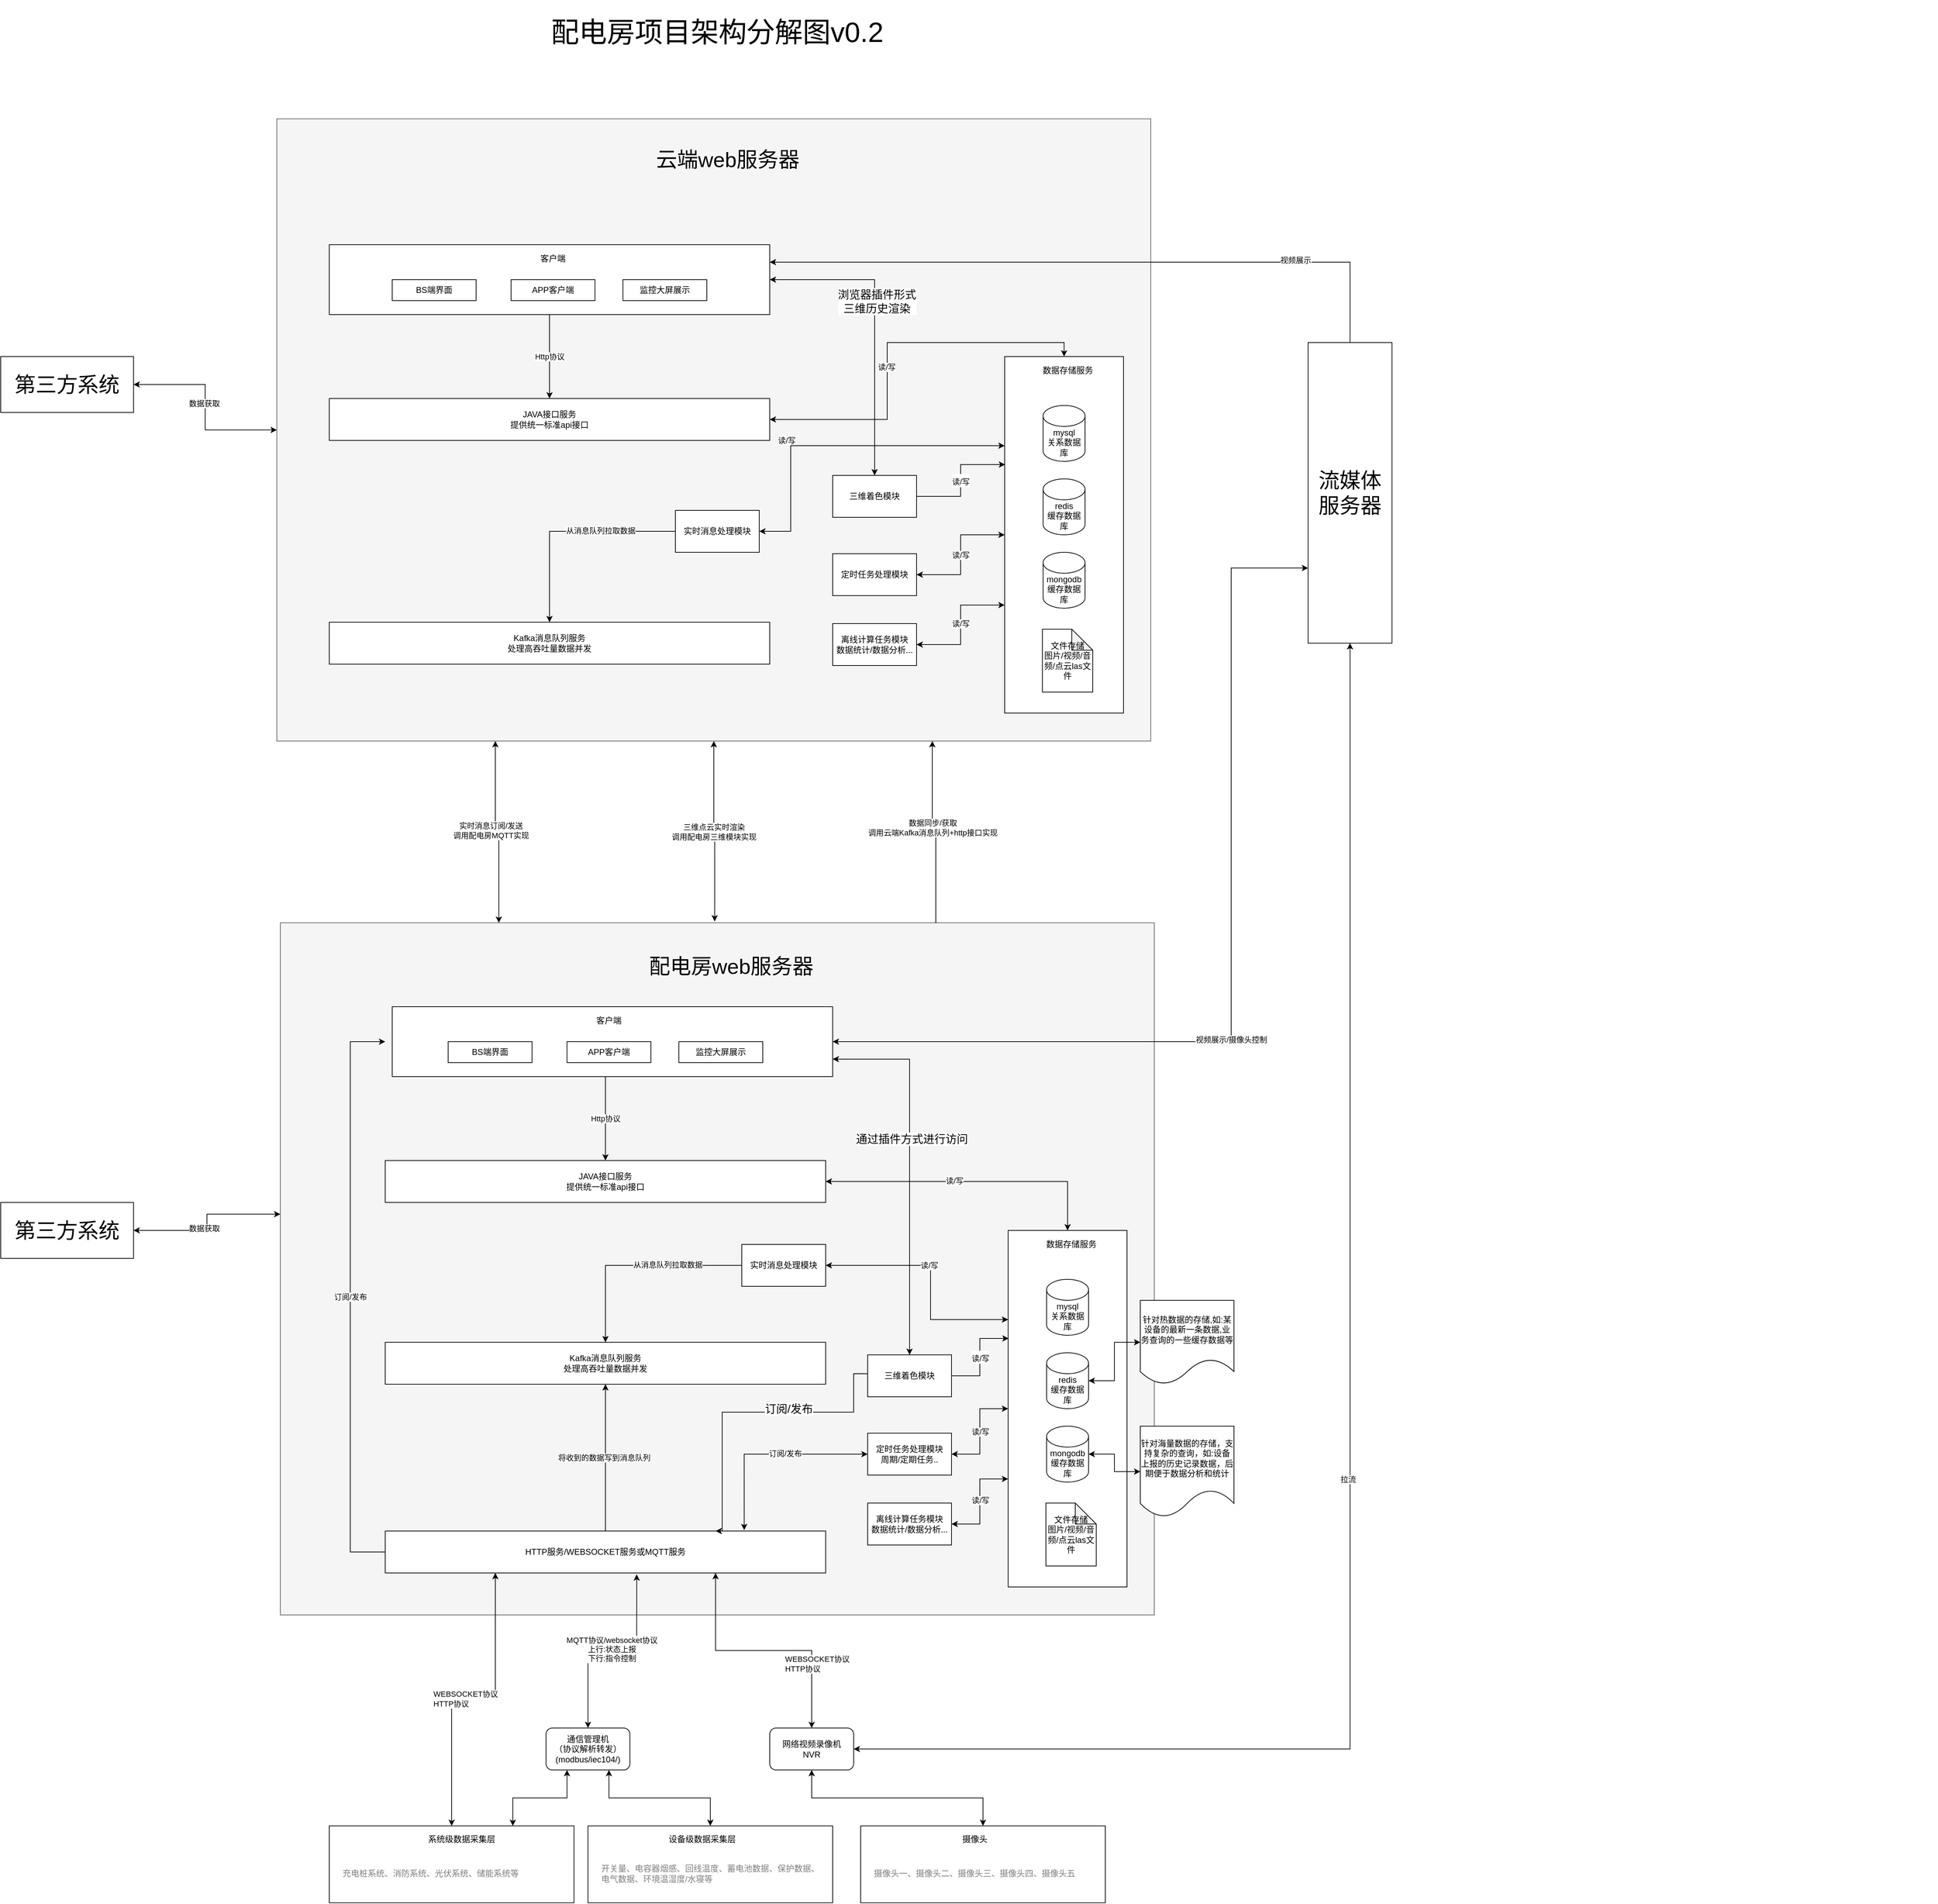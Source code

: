 <mxfile version="14.2.4" type="github">
  <diagram id="ZLX79Pla6zQmYj3krY9h" name="Page-1">
    <mxGraphModel dx="3490" dy="3607" grid="1" gridSize="10" guides="1" tooltips="1" connect="1" arrows="1" fold="1" page="1" pageScale="1" pageWidth="827" pageHeight="1169" math="0" shadow="0">
      <root>
        <mxCell id="0" />
        <mxCell id="1" parent="0" />
        <mxCell id="Hge64UIndF-OUd2xj7uE-51" style="edgeStyle=orthogonalEdgeStyle;rounded=0;orthogonalLoop=1;jettySize=auto;html=1;entryX=0.25;entryY=1;entryDx=0;entryDy=0;startArrow=classic;startFill=1;exitX=0.25;exitY=0;exitDx=0;exitDy=0;" edge="1" parent="1" source="4pEcCP3RO2RsposU3_rt-15" target="Hge64UIndF-OUd2xj7uE-1">
          <mxGeometry relative="1" as="geometry">
            <mxPoint x="508" y="-521" as="sourcePoint" />
          </mxGeometry>
        </mxCell>
        <mxCell id="Hge64UIndF-OUd2xj7uE-52" value="实时消息订阅/发送&lt;br&gt;调用配电房MQTT实现" style="edgeLabel;html=1;align=center;verticalAlign=middle;resizable=0;points=[];" vertex="1" connectable="0" parent="Hge64UIndF-OUd2xj7uE-51">
          <mxGeometry x="0.029" y="7" relative="1" as="geometry">
            <mxPoint y="-1" as="offset" />
          </mxGeometry>
        </mxCell>
        <mxCell id="4pEcCP3RO2RsposU3_rt-15" value="" style="rounded=0;whiteSpace=wrap;html=1;fillColor=#f5f5f5;strokeColor=#666666;fontColor=#333333;" parent="1" vertex="1">
          <mxGeometry x="200" y="-560" width="1250" height="990" as="geometry" />
        </mxCell>
        <mxCell id="6ngK3pZLb5YHw3q2dqCH-3" value="" style="group" parent="1" vertex="1" connectable="0">
          <mxGeometry x="640" y="731.77" width="350" height="110" as="geometry" />
        </mxCell>
        <mxCell id="6ngK3pZLb5YHw3q2dqCH-1" value="" style="rounded=0;whiteSpace=wrap;html=1;" parent="6ngK3pZLb5YHw3q2dqCH-3" vertex="1">
          <mxGeometry width="350" height="110" as="geometry" />
        </mxCell>
        <mxCell id="6ngK3pZLb5YHw3q2dqCH-2" value="设备级数据采集层" style="text;html=1;strokeColor=none;fillColor=none;align=center;verticalAlign=middle;whiteSpace=wrap;rounded=0;" parent="6ngK3pZLb5YHw3q2dqCH-3" vertex="1">
          <mxGeometry x="110" y="11.79" width="106.61" height="15.71" as="geometry" />
        </mxCell>
        <mxCell id="6ngK3pZLb5YHw3q2dqCH-4" value="开关量、电容器烟感、回线温度、蓄电池数据、保护数据、电气数据、环境温湿度/水寝等" style="text;html=1;strokeColor=none;fillColor=none;align=left;verticalAlign=middle;whiteSpace=wrap;rounded=0;fontColor=#808080;" parent="6ngK3pZLb5YHw3q2dqCH-3" vertex="1">
          <mxGeometry x="16.935" y="60" width="321.774" height="15.71" as="geometry" />
        </mxCell>
        <mxCell id="6ngK3pZLb5YHw3q2dqCH-11" style="edgeStyle=orthogonalEdgeStyle;rounded=0;orthogonalLoop=1;jettySize=auto;html=1;exitX=0.5;exitY=0;exitDx=0;exitDy=0;entryX=0.5;entryY=1;entryDx=0;entryDy=0;startArrow=none;startFill=0;" parent="1" source="6ngK3pZLb5YHw3q2dqCH-5" target="6ngK3pZLb5YHw3q2dqCH-10" edge="1">
          <mxGeometry relative="1" as="geometry" />
        </mxCell>
        <mxCell id="6ngK3pZLb5YHw3q2dqCH-12" value="将收到的数据写到消息队列" style="edgeLabel;html=1;align=center;verticalAlign=middle;resizable=0;points=[];" parent="6ngK3pZLb5YHw3q2dqCH-11" vertex="1" connectable="0">
          <mxGeometry y="2" relative="1" as="geometry">
            <mxPoint as="offset" />
          </mxGeometry>
        </mxCell>
        <mxCell id="6ngK3pZLb5YHw3q2dqCH-5" value="HTTP服务/WEBSOCKET服务或MQTT服务" style="rounded=0;whiteSpace=wrap;html=1;" parent="1" vertex="1">
          <mxGeometry x="350" y="310" width="630" height="60" as="geometry" />
        </mxCell>
        <mxCell id="6ngK3pZLb5YHw3q2dqCH-8" style="edgeStyle=orthogonalEdgeStyle;rounded=0;orthogonalLoop=1;jettySize=auto;html=1;exitX=0.5;exitY=0;exitDx=0;exitDy=0;entryX=0.571;entryY=1.033;entryDx=0;entryDy=0;entryPerimeter=0;startArrow=classic;startFill=1;" parent="1" source="6ngK3pZLb5YHw3q2dqCH-6" target="6ngK3pZLb5YHw3q2dqCH-5" edge="1">
          <mxGeometry relative="1" as="geometry" />
        </mxCell>
        <mxCell id="6ngK3pZLb5YHw3q2dqCH-9" value="MQTT协议/websocket协议&lt;br&gt;上行:状态上报&lt;br&gt;下行:指令控制" style="edgeLabel;html=1;align=center;verticalAlign=middle;resizable=0;points=[];" parent="6ngK3pZLb5YHw3q2dqCH-8" vertex="1" connectable="0">
          <mxGeometry x="-0.023" y="-1" relative="1" as="geometry">
            <mxPoint x="3.5" y="-3.5" as="offset" />
          </mxGeometry>
        </mxCell>
        <mxCell id="6ngK3pZLb5YHw3q2dqCH-6" value="通信管理机&lt;br&gt;（协议解析转发）&lt;br&gt;(modbus/iec104/)" style="rounded=1;whiteSpace=wrap;html=1;" parent="1" vertex="1">
          <mxGeometry x="580" y="591.77" width="120" height="60" as="geometry" />
        </mxCell>
        <mxCell id="6ngK3pZLb5YHw3q2dqCH-7" style="edgeStyle=orthogonalEdgeStyle;rounded=0;orthogonalLoop=1;jettySize=auto;html=1;exitX=0.5;exitY=0;exitDx=0;exitDy=0;entryX=0.75;entryY=1;entryDx=0;entryDy=0;startArrow=classic;startFill=1;" parent="1" source="6ngK3pZLb5YHw3q2dqCH-1" target="6ngK3pZLb5YHw3q2dqCH-6" edge="1">
          <mxGeometry relative="1" as="geometry" />
        </mxCell>
        <mxCell id="6ngK3pZLb5YHw3q2dqCH-10" value="Kafka消息队列服务&lt;br&gt;处理高吞吐量数据并发" style="rounded=0;whiteSpace=wrap;html=1;" parent="1" vertex="1">
          <mxGeometry x="350" y="40" width="630" height="60" as="geometry" />
        </mxCell>
        <mxCell id="6ngK3pZLb5YHw3q2dqCH-22" style="edgeStyle=orthogonalEdgeStyle;rounded=0;orthogonalLoop=1;jettySize=auto;html=1;exitX=0;exitY=0.5;exitDx=0;exitDy=0;entryX=0.5;entryY=0;entryDx=0;entryDy=0;startArrow=none;startFill=0;" parent="1" source="6ngK3pZLb5YHw3q2dqCH-21" target="6ngK3pZLb5YHw3q2dqCH-10" edge="1">
          <mxGeometry relative="1" as="geometry" />
        </mxCell>
        <mxCell id="6ngK3pZLb5YHw3q2dqCH-25" value="从消息队列拉取数据" style="edgeLabel;html=1;align=center;verticalAlign=middle;resizable=0;points=[];" parent="6ngK3pZLb5YHw3q2dqCH-22" vertex="1" connectable="0">
          <mxGeometry x="-0.305" y="-4" relative="1" as="geometry">
            <mxPoint y="3" as="offset" />
          </mxGeometry>
        </mxCell>
        <mxCell id="6ngK3pZLb5YHw3q2dqCH-23" style="edgeStyle=orthogonalEdgeStyle;rounded=0;orthogonalLoop=1;jettySize=auto;html=1;exitX=1;exitY=0.5;exitDx=0;exitDy=0;entryX=0;entryY=0.25;entryDx=0;entryDy=0;startArrow=classic;startFill=1;" parent="1" source="6ngK3pZLb5YHw3q2dqCH-21" target="6ngK3pZLb5YHw3q2dqCH-17" edge="1">
          <mxGeometry relative="1" as="geometry">
            <Array as="points">
              <mxPoint x="1130" y="-70" />
              <mxPoint x="1130" y="8" />
            </Array>
          </mxGeometry>
        </mxCell>
        <mxCell id="6ngK3pZLb5YHw3q2dqCH-24" value="读/写" style="edgeLabel;html=1;align=center;verticalAlign=middle;resizable=0;points=[];" parent="6ngK3pZLb5YHw3q2dqCH-23" vertex="1" connectable="0">
          <mxGeometry x="-0.127" relative="1" as="geometry">
            <mxPoint as="offset" />
          </mxGeometry>
        </mxCell>
        <mxCell id="6ngK3pZLb5YHw3q2dqCH-21" value="实时消息处理模块" style="rounded=0;whiteSpace=wrap;html=1;" parent="1" vertex="1">
          <mxGeometry x="860" y="-100" width="120" height="60" as="geometry" />
        </mxCell>
        <mxCell id="6ngK3pZLb5YHw3q2dqCH-27" style="edgeStyle=orthogonalEdgeStyle;rounded=0;orthogonalLoop=1;jettySize=auto;html=1;exitX=1;exitY=0.5;exitDx=0;exitDy=0;entryX=0.5;entryY=0;entryDx=0;entryDy=0;startArrow=classic;startFill=1;" parent="1" source="6ngK3pZLb5YHw3q2dqCH-26" target="6ngK3pZLb5YHw3q2dqCH-17" edge="1">
          <mxGeometry relative="1" as="geometry" />
        </mxCell>
        <mxCell id="6ngK3pZLb5YHw3q2dqCH-28" value="读/写" style="edgeLabel;html=1;align=center;verticalAlign=middle;resizable=0;points=[];" parent="6ngK3pZLb5YHw3q2dqCH-27" vertex="1" connectable="0">
          <mxGeometry x="-0.117" y="1" relative="1" as="geometry">
            <mxPoint as="offset" />
          </mxGeometry>
        </mxCell>
        <mxCell id="6ngK3pZLb5YHw3q2dqCH-34" value="Http协议" style="edgeStyle=orthogonalEdgeStyle;rounded=0;orthogonalLoop=1;jettySize=auto;html=1;exitX=0.5;exitY=0;exitDx=0;exitDy=0;entryX=0.5;entryY=1;entryDx=0;entryDy=0;startArrow=classic;startFill=1;endArrow=none;endFill=0;" parent="1" source="6ngK3pZLb5YHw3q2dqCH-26" edge="1">
          <mxGeometry relative="1" as="geometry">
            <mxPoint x="665" y="-340" as="targetPoint" />
          </mxGeometry>
        </mxCell>
        <mxCell id="6ngK3pZLb5YHw3q2dqCH-26" value="JAVA接口服务&lt;br&gt;提供统一标准api接口" style="rounded=0;whiteSpace=wrap;html=1;" parent="1" vertex="1">
          <mxGeometry x="350" y="-220" width="630" height="60" as="geometry" />
        </mxCell>
        <mxCell id="6ngK3pZLb5YHw3q2dqCH-35" value="订阅/发布" style="edgeStyle=orthogonalEdgeStyle;rounded=0;orthogonalLoop=1;jettySize=auto;html=1;exitX=0;exitY=0.5;exitDx=0;exitDy=0;entryX=0;entryY=0.5;entryDx=0;entryDy=0;startArrow=classic;startFill=1;endArrow=none;endFill=0;" parent="1" target="6ngK3pZLb5YHw3q2dqCH-5" edge="1">
          <mxGeometry relative="1" as="geometry">
            <Array as="points">
              <mxPoint x="300" y="-390" />
              <mxPoint x="300" y="340" />
            </Array>
            <mxPoint x="350" y="-390" as="sourcePoint" />
          </mxGeometry>
        </mxCell>
        <mxCell id="wOWI92VTgoeN90mq59TN-5" style="edgeStyle=orthogonalEdgeStyle;rounded=0;orthogonalLoop=1;jettySize=auto;html=1;exitX=1;exitY=0.75;exitDx=0;exitDy=0;entryX=0.5;entryY=0;entryDx=0;entryDy=0;fontSize=16;startArrow=classic;startFill=1;" parent="1" source="6ngK3pZLb5YHw3q2dqCH-29" target="wOWI92VTgoeN90mq59TN-1" edge="1">
          <mxGeometry relative="1" as="geometry" />
        </mxCell>
        <mxCell id="wOWI92VTgoeN90mq59TN-6" value="通过插件方式进行访问" style="edgeLabel;html=1;align=center;verticalAlign=middle;resizable=0;points=[];fontSize=16;" parent="wOWI92VTgoeN90mq59TN-5" vertex="1" connectable="0">
          <mxGeometry x="-0.16" y="3" relative="1" as="geometry">
            <mxPoint as="offset" />
          </mxGeometry>
        </mxCell>
        <mxCell id="6ngK3pZLb5YHw3q2dqCH-29" value="" style="rounded=0;whiteSpace=wrap;html=1;" parent="1" vertex="1">
          <mxGeometry x="360" y="-440" width="630" height="100" as="geometry" />
        </mxCell>
        <mxCell id="6ngK3pZLb5YHw3q2dqCH-30" value="客户端" style="text;html=1;strokeColor=none;fillColor=none;align=center;verticalAlign=middle;whiteSpace=wrap;rounded=0;" parent="1" vertex="1">
          <mxGeometry x="650" y="-430" width="40" height="20" as="geometry" />
        </mxCell>
        <mxCell id="6ngK3pZLb5YHw3q2dqCH-31" value="BS端界面" style="rounded=0;whiteSpace=wrap;html=1;" parent="1" vertex="1">
          <mxGeometry x="440" y="-390" width="120" height="30" as="geometry" />
        </mxCell>
        <mxCell id="6ngK3pZLb5YHw3q2dqCH-32" value="APP客户端" style="rounded=0;whiteSpace=wrap;html=1;" parent="1" vertex="1">
          <mxGeometry x="610" y="-390" width="120" height="30" as="geometry" />
        </mxCell>
        <mxCell id="6ngK3pZLb5YHw3q2dqCH-33" value="监控大屏展示" style="rounded=0;whiteSpace=wrap;html=1;" parent="1" vertex="1">
          <mxGeometry x="770" y="-390" width="120" height="30" as="geometry" />
        </mxCell>
        <mxCell id="6ngK3pZLb5YHw3q2dqCH-37" value="" style="group" parent="1" vertex="1" connectable="0">
          <mxGeometry x="270" y="731.77" width="350" height="110" as="geometry" />
        </mxCell>
        <mxCell id="6ngK3pZLb5YHw3q2dqCH-38" value="" style="rounded=0;whiteSpace=wrap;html=1;" parent="6ngK3pZLb5YHw3q2dqCH-37" vertex="1">
          <mxGeometry width="350" height="110" as="geometry" />
        </mxCell>
        <mxCell id="6ngK3pZLb5YHw3q2dqCH-39" value="系统级数据采集层" style="text;html=1;strokeColor=none;fillColor=none;align=center;verticalAlign=middle;whiteSpace=wrap;rounded=0;" parent="6ngK3pZLb5YHw3q2dqCH-37" vertex="1">
          <mxGeometry x="139.03" y="11.79" width="100.97" height="15.71" as="geometry" />
        </mxCell>
        <mxCell id="6ngK3pZLb5YHw3q2dqCH-40" value="充电桩系统、消防系统、光伏系统、储能系统等" style="text;html=1;strokeColor=none;fillColor=none;align=left;verticalAlign=middle;whiteSpace=wrap;rounded=0;fontColor=#808080;" parent="6ngK3pZLb5YHw3q2dqCH-37" vertex="1">
          <mxGeometry x="16.935" y="60" width="321.774" height="15.71" as="geometry" />
        </mxCell>
        <mxCell id="6ngK3pZLb5YHw3q2dqCH-41" style="edgeStyle=orthogonalEdgeStyle;rounded=0;orthogonalLoop=1;jettySize=auto;html=1;exitX=0.5;exitY=0;exitDx=0;exitDy=0;entryX=0.25;entryY=1;entryDx=0;entryDy=0;startArrow=classic;startFill=1;endArrow=classic;endFill=1;fontColor=#808080;" parent="1" source="6ngK3pZLb5YHw3q2dqCH-38" target="6ngK3pZLb5YHw3q2dqCH-5" edge="1">
          <mxGeometry relative="1" as="geometry" />
        </mxCell>
        <mxCell id="6ngK3pZLb5YHw3q2dqCH-42" value="WEBSOCKET协议&lt;br&gt;HTTP协议&lt;br&gt;" style="edgeLabel;html=1;align=left;verticalAlign=middle;resizable=0;points=[];" parent="6ngK3pZLb5YHw3q2dqCH-41" vertex="1" connectable="0">
          <mxGeometry x="-0.146" y="1" relative="1" as="geometry">
            <mxPoint x="-28" as="offset" />
          </mxGeometry>
        </mxCell>
        <mxCell id="6ngK3pZLb5YHw3q2dqCH-45" style="edgeStyle=orthogonalEdgeStyle;rounded=0;orthogonalLoop=1;jettySize=auto;html=1;exitX=0;exitY=0.75;exitDx=0;exitDy=0;entryX=1;entryY=0.5;entryDx=0;entryDy=0;startArrow=classic;startFill=1;endArrow=classic;endFill=1;fontColor=#000000;" parent="1" source="6ngK3pZLb5YHw3q2dqCH-44" target="6ngK3pZLb5YHw3q2dqCH-29" edge="1">
          <mxGeometry relative="1" as="geometry">
            <Array as="points">
              <mxPoint x="1560" y="-1067" />
              <mxPoint x="1560" y="-390" />
            </Array>
          </mxGeometry>
        </mxCell>
        <mxCell id="6ngK3pZLb5YHw3q2dqCH-46" value="视频展示/摄像头控制" style="edgeLabel;html=1;align=center;verticalAlign=middle;resizable=0;points=[];fontColor=#000000;" parent="6ngK3pZLb5YHw3q2dqCH-45" vertex="1" connectable="0">
          <mxGeometry x="0.155" relative="1" as="geometry">
            <mxPoint as="offset" />
          </mxGeometry>
        </mxCell>
        <mxCell id="6ngK3pZLb5YHw3q2dqCH-44" value="&lt;font style=&quot;font-size: 30px&quot;&gt;流媒体服务器&lt;/font&gt;" style="rounded=0;whiteSpace=wrap;html=1;fontColor=#000000;align=center;" parent="1" vertex="1">
          <mxGeometry x="1670" y="-1390" width="120" height="430" as="geometry" />
        </mxCell>
        <mxCell id="6ngK3pZLb5YHw3q2dqCH-47" value="" style="group" parent="1" vertex="1" connectable="0">
          <mxGeometry x="1030" y="731.77" width="350" height="110" as="geometry" />
        </mxCell>
        <mxCell id="6ngK3pZLb5YHw3q2dqCH-48" value="" style="rounded=0;whiteSpace=wrap;html=1;" parent="6ngK3pZLb5YHw3q2dqCH-47" vertex="1">
          <mxGeometry width="350" height="110" as="geometry" />
        </mxCell>
        <mxCell id="6ngK3pZLb5YHw3q2dqCH-49" value="摄像头" style="text;html=1;strokeColor=none;fillColor=none;align=center;verticalAlign=middle;whiteSpace=wrap;rounded=0;" parent="6ngK3pZLb5YHw3q2dqCH-47" vertex="1">
          <mxGeometry x="110" y="11.79" width="106.61" height="15.71" as="geometry" />
        </mxCell>
        <mxCell id="6ngK3pZLb5YHw3q2dqCH-50" value="摄像头一、摄像头二、摄像头三、摄像头四、摄像头五" style="text;html=1;strokeColor=none;fillColor=none;align=left;verticalAlign=middle;whiteSpace=wrap;rounded=0;fontColor=#808080;" parent="6ngK3pZLb5YHw3q2dqCH-47" vertex="1">
          <mxGeometry x="16.935" y="60" width="321.774" height="15.71" as="geometry" />
        </mxCell>
        <mxCell id="6ngK3pZLb5YHw3q2dqCH-56" style="edgeStyle=orthogonalEdgeStyle;rounded=0;orthogonalLoop=1;jettySize=auto;html=1;exitX=0.5;exitY=0;exitDx=0;exitDy=0;entryX=0.75;entryY=1;entryDx=0;entryDy=0;startArrow=classic;startFill=1;endArrow=classic;endFill=1;fontColor=#000000;" parent="1" source="6ngK3pZLb5YHw3q2dqCH-54" target="6ngK3pZLb5YHw3q2dqCH-5" edge="1">
          <mxGeometry relative="1" as="geometry" />
        </mxCell>
        <mxCell id="6ngK3pZLb5YHw3q2dqCH-57" style="edgeStyle=orthogonalEdgeStyle;rounded=0;orthogonalLoop=1;jettySize=auto;html=1;exitX=1;exitY=0.5;exitDx=0;exitDy=0;entryX=0.5;entryY=1;entryDx=0;entryDy=0;startArrow=classic;startFill=1;endArrow=classic;endFill=1;fontColor=#000000;" parent="1" source="6ngK3pZLb5YHw3q2dqCH-54" target="6ngK3pZLb5YHw3q2dqCH-44" edge="1">
          <mxGeometry relative="1" as="geometry" />
        </mxCell>
        <mxCell id="4pEcCP3RO2RsposU3_rt-8" value="拉流" style="edgeLabel;html=1;align=center;verticalAlign=middle;resizable=0;points=[];" parent="6ngK3pZLb5YHw3q2dqCH-57" vertex="1" connectable="0">
          <mxGeometry x="-0.043" y="3" relative="1" as="geometry">
            <mxPoint as="offset" />
          </mxGeometry>
        </mxCell>
        <mxCell id="6ngK3pZLb5YHw3q2dqCH-54" value="网络视频录像机&lt;br&gt;NVR" style="rounded=1;whiteSpace=wrap;html=1;" parent="1" vertex="1">
          <mxGeometry x="900" y="591.77" width="120" height="60" as="geometry" />
        </mxCell>
        <mxCell id="6ngK3pZLb5YHw3q2dqCH-55" style="edgeStyle=orthogonalEdgeStyle;rounded=0;orthogonalLoop=1;jettySize=auto;html=1;exitX=0.5;exitY=0;exitDx=0;exitDy=0;startArrow=classic;startFill=1;endArrow=classic;endFill=1;fontColor=#000000;" parent="1" source="6ngK3pZLb5YHw3q2dqCH-48" target="6ngK3pZLb5YHw3q2dqCH-54" edge="1">
          <mxGeometry relative="1" as="geometry" />
        </mxCell>
        <mxCell id="4pEcCP3RO2RsposU3_rt-3" value="读/写" style="edgeStyle=orthogonalEdgeStyle;rounded=0;orthogonalLoop=1;jettySize=auto;html=1;exitX=1;exitY=0.5;exitDx=0;exitDy=0;startArrow=classic;startFill=1;" parent="1" source="4pEcCP3RO2RsposU3_rt-1" target="6ngK3pZLb5YHw3q2dqCH-17" edge="1">
          <mxGeometry relative="1" as="geometry" />
        </mxCell>
        <mxCell id="4pEcCP3RO2RsposU3_rt-4" style="edgeStyle=orthogonalEdgeStyle;rounded=0;orthogonalLoop=1;jettySize=auto;html=1;exitX=0;exitY=0.5;exitDx=0;exitDy=0;entryX=0.815;entryY=-0.022;entryDx=0;entryDy=0;entryPerimeter=0;startArrow=classic;startFill=1;" parent="1" source="4pEcCP3RO2RsposU3_rt-1" target="6ngK3pZLb5YHw3q2dqCH-5" edge="1">
          <mxGeometry relative="1" as="geometry" />
        </mxCell>
        <mxCell id="4pEcCP3RO2RsposU3_rt-5" value="订阅/发布" style="edgeLabel;html=1;align=center;verticalAlign=middle;resizable=0;points=[];" parent="4pEcCP3RO2RsposU3_rt-4" vertex="1" connectable="0">
          <mxGeometry x="-0.169" y="-1" relative="1" as="geometry">
            <mxPoint as="offset" />
          </mxGeometry>
        </mxCell>
        <mxCell id="4pEcCP3RO2RsposU3_rt-1" value="定时任务处理模块&lt;br&gt;周期/定期任务.." style="rounded=0;whiteSpace=wrap;html=1;" parent="1" vertex="1">
          <mxGeometry x="1040" y="170" width="120" height="60" as="geometry" />
        </mxCell>
        <mxCell id="4pEcCP3RO2RsposU3_rt-6" style="edgeStyle=orthogonalEdgeStyle;rounded=0;orthogonalLoop=1;jettySize=auto;html=1;exitX=1;exitY=0.5;exitDx=0;exitDy=0;entryX=0;entryY=0.697;entryDx=0;entryDy=0;entryPerimeter=0;startArrow=classic;startFill=1;" parent="1" source="4pEcCP3RO2RsposU3_rt-2" target="6ngK3pZLb5YHw3q2dqCH-17" edge="1">
          <mxGeometry relative="1" as="geometry" />
        </mxCell>
        <mxCell id="4pEcCP3RO2RsposU3_rt-7" value="读/写" style="edgeLabel;html=1;align=center;verticalAlign=middle;resizable=0;points=[];" parent="4pEcCP3RO2RsposU3_rt-6" vertex="1" connectable="0">
          <mxGeometry x="0.025" relative="1" as="geometry">
            <mxPoint as="offset" />
          </mxGeometry>
        </mxCell>
        <mxCell id="4pEcCP3RO2RsposU3_rt-2" value="&lt;font style=&quot;font-size: 12px&quot;&gt;离线计算任务模块&lt;/font&gt;&lt;br&gt;数据统计/数据分析..." style="rounded=0;whiteSpace=wrap;html=1;" parent="1" vertex="1">
          <mxGeometry x="1040" y="270" width="120" height="60" as="geometry" />
        </mxCell>
        <mxCell id="6ngK3pZLb5YHw3q2dqCH-17" value="" style="rounded=0;whiteSpace=wrap;html=1;" parent="1" vertex="1">
          <mxGeometry x="1241" y="-120" width="170" height="510" as="geometry" />
        </mxCell>
        <mxCell id="6ngK3pZLb5YHw3q2dqCH-14" value="mysql&lt;br&gt;关系数据库" style="shape=cylinder3;whiteSpace=wrap;html=1;boundedLbl=1;backgroundOutline=1;size=15;" parent="1" vertex="1">
          <mxGeometry x="1296" y="-50" width="60" height="80" as="geometry" />
        </mxCell>
        <mxCell id="4pEcCP3RO2RsposU3_rt-26" value="" style="edgeStyle=orthogonalEdgeStyle;rounded=0;orthogonalLoop=1;jettySize=auto;html=1;startArrow=classic;startFill=1;fontSize=30;" parent="1" source="6ngK3pZLb5YHw3q2dqCH-15" target="4pEcCP3RO2RsposU3_rt-25" edge="1">
          <mxGeometry relative="1" as="geometry" />
        </mxCell>
        <mxCell id="6ngK3pZLb5YHw3q2dqCH-15" value="redis&lt;br&gt;缓存数据库" style="shape=cylinder3;whiteSpace=wrap;html=1;boundedLbl=1;backgroundOutline=1;size=15;" parent="1" vertex="1">
          <mxGeometry x="1296" y="55" width="60" height="80" as="geometry" />
        </mxCell>
        <mxCell id="4pEcCP3RO2RsposU3_rt-24" value="" style="edgeStyle=orthogonalEdgeStyle;rounded=0;orthogonalLoop=1;jettySize=auto;html=1;startArrow=classic;startFill=1;fontSize=30;" parent="1" source="6ngK3pZLb5YHw3q2dqCH-16" target="4pEcCP3RO2RsposU3_rt-23" edge="1">
          <mxGeometry relative="1" as="geometry" />
        </mxCell>
        <mxCell id="6ngK3pZLb5YHw3q2dqCH-16" value="mongodb&lt;br&gt;缓存数据库" style="shape=cylinder3;whiteSpace=wrap;html=1;boundedLbl=1;backgroundOutline=1;size=15;" parent="1" vertex="1">
          <mxGeometry x="1296" y="160" width="60" height="80" as="geometry" />
        </mxCell>
        <mxCell id="6ngK3pZLb5YHw3q2dqCH-20" value="数据存储服务" style="text;html=1;strokeColor=none;fillColor=none;align=center;verticalAlign=middle;whiteSpace=wrap;rounded=0;" parent="1" vertex="1">
          <mxGeometry x="1293.5" y="-110" width="75" height="20" as="geometry" />
        </mxCell>
        <mxCell id="4pEcCP3RO2RsposU3_rt-14" value="文件存储&lt;br&gt;图片/视频/音频/点云las文件" style="shape=note;whiteSpace=wrap;html=1;backgroundOutline=1;darkOpacity=0.05;" parent="1" vertex="1">
          <mxGeometry x="1295" y="270" width="72" height="90" as="geometry" />
        </mxCell>
        <mxCell id="4pEcCP3RO2RsposU3_rt-17" style="edgeStyle=orthogonalEdgeStyle;rounded=0;orthogonalLoop=1;jettySize=auto;html=1;exitX=1;exitY=0.5;exitDx=0;exitDy=0;entryX=0;entryY=0.421;entryDx=0;entryDy=0;entryPerimeter=0;startArrow=classic;startFill=1;" parent="1" source="4pEcCP3RO2RsposU3_rt-16" target="4pEcCP3RO2RsposU3_rt-15" edge="1">
          <mxGeometry relative="1" as="geometry" />
        </mxCell>
        <mxCell id="4pEcCP3RO2RsposU3_rt-18" value="数据获取" style="edgeLabel;html=1;align=center;verticalAlign=middle;resizable=0;points=[];" parent="4pEcCP3RO2RsposU3_rt-17" vertex="1" connectable="0">
          <mxGeometry x="-0.071" y="4" relative="1" as="geometry">
            <mxPoint as="offset" />
          </mxGeometry>
        </mxCell>
        <mxCell id="4pEcCP3RO2RsposU3_rt-16" value="&lt;font style=&quot;font-size: 30px&quot;&gt;第三方系统&lt;/font&gt;" style="rounded=0;whiteSpace=wrap;html=1;" parent="1" vertex="1">
          <mxGeometry x="-200" y="-160" width="190" height="80" as="geometry" />
        </mxCell>
        <mxCell id="4pEcCP3RO2RsposU3_rt-19" value="配电房web服务器" style="text;html=1;strokeColor=none;fillColor=none;align=center;verticalAlign=middle;whiteSpace=wrap;rounded=0;fontSize=30;" parent="1" vertex="1">
          <mxGeometry x="660" y="-508" width="370" height="20" as="geometry" />
        </mxCell>
        <mxCell id="4pEcCP3RO2RsposU3_rt-22" value="WEBSOCKET协议&lt;br&gt;HTTP协议&lt;br&gt;" style="edgeLabel;html=1;align=left;verticalAlign=middle;resizable=0;points=[];" parent="1" vertex="1" connectable="0">
          <mxGeometry x="920.005" y="500.002" as="geometry" />
        </mxCell>
        <mxCell id="4pEcCP3RO2RsposU3_rt-23" value="针对海量数据的存储，支持复杂的查询，如:设备上报的历史记录数据，后期便于数据分析和统计" style="shape=document;whiteSpace=wrap;html=1;boundedLbl=1;" parent="1" vertex="1">
          <mxGeometry x="1430" y="160" width="134" height="130" as="geometry" />
        </mxCell>
        <mxCell id="4pEcCP3RO2RsposU3_rt-25" value="针对热数据的存储,如:某设备的最新一条数据,业务查询的一些缓存数据等" style="shape=document;whiteSpace=wrap;html=1;boundedLbl=1;" parent="1" vertex="1">
          <mxGeometry x="1430" y="-20" width="134" height="120" as="geometry" />
        </mxCell>
        <mxCell id="4pEcCP3RO2RsposU3_rt-28" value="&lt;font style=&quot;font-size: 40px&quot;&gt;配电房项目架构分解图v0.2&lt;/font&gt;" style="text;html=1;strokeColor=none;fillColor=none;align=center;verticalAlign=middle;whiteSpace=wrap;rounded=0;fontSize=30;" parent="1" vertex="1">
          <mxGeometry x="500" y="-1880" width="650" height="90" as="geometry" />
        </mxCell>
        <mxCell id="XfIyMnjApyJGo3qrFFb7-1" style="edgeStyle=orthogonalEdgeStyle;rounded=0;orthogonalLoop=1;jettySize=auto;html=1;exitX=0.75;exitY=0;exitDx=0;exitDy=0;startArrow=classic;startFill=1;entryX=0.25;entryY=1;entryDx=0;entryDy=0;" parent="1" source="6ngK3pZLb5YHw3q2dqCH-38" target="6ngK3pZLb5YHw3q2dqCH-6" edge="1">
          <mxGeometry relative="1" as="geometry">
            <mxPoint x="640" y="650" as="targetPoint" />
          </mxGeometry>
        </mxCell>
        <mxCell id="wOWI92VTgoeN90mq59TN-2" value="&lt;font style=&quot;font-size: 11px&quot;&gt;读/写&lt;/font&gt;" style="edgeStyle=orthogonalEdgeStyle;rounded=0;orthogonalLoop=1;jettySize=auto;html=1;exitX=1;exitY=0.5;exitDx=0;exitDy=0;entryX=0.004;entryY=0.303;entryDx=0;entryDy=0;entryPerimeter=0;fontSize=16;" parent="1" source="wOWI92VTgoeN90mq59TN-1" target="6ngK3pZLb5YHw3q2dqCH-17" edge="1">
          <mxGeometry relative="1" as="geometry" />
        </mxCell>
        <mxCell id="wOWI92VTgoeN90mq59TN-3" style="edgeStyle=orthogonalEdgeStyle;rounded=0;orthogonalLoop=1;jettySize=auto;html=1;exitX=-0.002;exitY=0.449;exitDx=0;exitDy=0;entryX=0.75;entryY=0;entryDx=0;entryDy=0;fontSize=16;exitPerimeter=0;" parent="1" source="wOWI92VTgoeN90mq59TN-1" target="6ngK3pZLb5YHw3q2dqCH-5" edge="1">
          <mxGeometry relative="1" as="geometry">
            <Array as="points">
              <mxPoint x="1020" y="85" />
              <mxPoint x="1020" y="140" />
              <mxPoint x="832" y="140" />
              <mxPoint x="832" y="310" />
            </Array>
          </mxGeometry>
        </mxCell>
        <mxCell id="wOWI92VTgoeN90mq59TN-4" value="订阅/发布" style="edgeLabel;html=1;align=center;verticalAlign=middle;resizable=0;points=[];fontSize=16;" parent="wOWI92VTgoeN90mq59TN-3" vertex="1" connectable="0">
          <mxGeometry x="-0.242" y="-5" relative="1" as="geometry">
            <mxPoint x="-1" as="offset" />
          </mxGeometry>
        </mxCell>
        <mxCell id="wOWI92VTgoeN90mq59TN-1" value="三维着色模块" style="rounded=0;whiteSpace=wrap;html=1;" parent="1" vertex="1">
          <mxGeometry x="1040" y="58" width="120" height="60" as="geometry" />
        </mxCell>
        <mxCell id="Hge64UIndF-OUd2xj7uE-53" value="三维点云实时渲染&lt;br&gt;调用配电房三维模块实现" style="edgeStyle=orthogonalEdgeStyle;rounded=0;orthogonalLoop=1;jettySize=auto;html=1;exitX=0.5;exitY=1;exitDx=0;exitDy=0;startArrow=classic;startFill=1;entryX=0.497;entryY=-0.002;entryDx=0;entryDy=0;entryPerimeter=0;" edge="1" parent="1" source="Hge64UIndF-OUd2xj7uE-1" target="4pEcCP3RO2RsposU3_rt-15">
          <mxGeometry relative="1" as="geometry">
            <mxPoint x="821" y="-540" as="targetPoint" />
          </mxGeometry>
        </mxCell>
        <mxCell id="Hge64UIndF-OUd2xj7uE-54" style="edgeStyle=orthogonalEdgeStyle;rounded=0;orthogonalLoop=1;jettySize=auto;html=1;exitX=0.75;exitY=1;exitDx=0;exitDy=0;entryX=0.75;entryY=0;entryDx=0;entryDy=0;startArrow=classic;startFill=1;endArrow=none;endFill=0;" edge="1" parent="1" source="Hge64UIndF-OUd2xj7uE-1" target="4pEcCP3RO2RsposU3_rt-15">
          <mxGeometry relative="1" as="geometry" />
        </mxCell>
        <mxCell id="Hge64UIndF-OUd2xj7uE-55" value="数据同步/获取&lt;br&gt;调用云端Kafka消息队列+http接口实现" style="edgeLabel;html=1;align=center;verticalAlign=middle;resizable=0;points=[];" vertex="1" connectable="0" parent="Hge64UIndF-OUd2xj7uE-54">
          <mxGeometry x="-0.056" y="1" relative="1" as="geometry">
            <mxPoint x="-1" y="-1" as="offset" />
          </mxGeometry>
        </mxCell>
        <mxCell id="Hge64UIndF-OUd2xj7uE-1" value="" style="rounded=0;whiteSpace=wrap;html=1;fillColor=#f5f5f5;strokeColor=#666666;fontColor=#333333;" vertex="1" parent="1">
          <mxGeometry x="195" y="-1710" width="1250" height="890" as="geometry" />
        </mxCell>
        <mxCell id="Hge64UIndF-OUd2xj7uE-6" value="Kafka消息队列服务&lt;br&gt;处理高吞吐量数据并发" style="rounded=0;whiteSpace=wrap;html=1;" vertex="1" parent="1">
          <mxGeometry x="270" y="-990" width="630" height="60" as="geometry" />
        </mxCell>
        <mxCell id="Hge64UIndF-OUd2xj7uE-7" style="edgeStyle=orthogonalEdgeStyle;rounded=0;orthogonalLoop=1;jettySize=auto;html=1;exitX=0;exitY=0.5;exitDx=0;exitDy=0;entryX=0.5;entryY=0;entryDx=0;entryDy=0;startArrow=none;startFill=0;" edge="1" parent="1" source="Hge64UIndF-OUd2xj7uE-11" target="Hge64UIndF-OUd2xj7uE-6">
          <mxGeometry relative="1" as="geometry" />
        </mxCell>
        <mxCell id="Hge64UIndF-OUd2xj7uE-8" value="从消息队列拉取数据" style="edgeLabel;html=1;align=center;verticalAlign=middle;resizable=0;points=[];" vertex="1" connectable="0" parent="Hge64UIndF-OUd2xj7uE-7">
          <mxGeometry x="-0.305" y="-4" relative="1" as="geometry">
            <mxPoint y="3" as="offset" />
          </mxGeometry>
        </mxCell>
        <mxCell id="Hge64UIndF-OUd2xj7uE-9" style="edgeStyle=orthogonalEdgeStyle;rounded=0;orthogonalLoop=1;jettySize=auto;html=1;exitX=1;exitY=0.5;exitDx=0;exitDy=0;entryX=0;entryY=0.25;entryDx=0;entryDy=0;startArrow=classic;startFill=1;" edge="1" parent="1" source="Hge64UIndF-OUd2xj7uE-11" target="Hge64UIndF-OUd2xj7uE-32">
          <mxGeometry relative="1" as="geometry">
            <Array as="points">
              <mxPoint x="930" y="-1120" />
              <mxPoint x="930" y="-1242" />
            </Array>
          </mxGeometry>
        </mxCell>
        <mxCell id="Hge64UIndF-OUd2xj7uE-10" value="读/写" style="edgeLabel;html=1;align=center;verticalAlign=middle;resizable=0;points=[];" vertex="1" connectable="0" parent="Hge64UIndF-OUd2xj7uE-9">
          <mxGeometry x="-0.127" relative="1" as="geometry">
            <mxPoint x="-45" y="-8" as="offset" />
          </mxGeometry>
        </mxCell>
        <mxCell id="Hge64UIndF-OUd2xj7uE-11" value="实时消息处理模块" style="rounded=0;whiteSpace=wrap;html=1;" vertex="1" parent="1">
          <mxGeometry x="765" y="-1150" width="120" height="60" as="geometry" />
        </mxCell>
        <mxCell id="Hge64UIndF-OUd2xj7uE-12" style="edgeStyle=orthogonalEdgeStyle;rounded=0;orthogonalLoop=1;jettySize=auto;html=1;exitX=1;exitY=0.5;exitDx=0;exitDy=0;entryX=0.5;entryY=0;entryDx=0;entryDy=0;startArrow=classic;startFill=1;" edge="1" parent="1" source="Hge64UIndF-OUd2xj7uE-15" target="Hge64UIndF-OUd2xj7uE-32">
          <mxGeometry relative="1" as="geometry" />
        </mxCell>
        <mxCell id="Hge64UIndF-OUd2xj7uE-13" value="读/写" style="edgeLabel;html=1;align=center;verticalAlign=middle;resizable=0;points=[];" vertex="1" connectable="0" parent="Hge64UIndF-OUd2xj7uE-12">
          <mxGeometry x="-0.117" y="1" relative="1" as="geometry">
            <mxPoint as="offset" />
          </mxGeometry>
        </mxCell>
        <mxCell id="Hge64UIndF-OUd2xj7uE-14" value="Http协议" style="edgeStyle=orthogonalEdgeStyle;rounded=0;orthogonalLoop=1;jettySize=auto;html=1;exitX=0.5;exitY=0;exitDx=0;exitDy=0;entryX=0.5;entryY=1;entryDx=0;entryDy=0;startArrow=classic;startFill=1;endArrow=none;endFill=0;" edge="1" parent="1" source="Hge64UIndF-OUd2xj7uE-15" target="Hge64UIndF-OUd2xj7uE-19">
          <mxGeometry relative="1" as="geometry" />
        </mxCell>
        <mxCell id="Hge64UIndF-OUd2xj7uE-15" value="JAVA接口服务&lt;br&gt;提供统一标准api接口" style="rounded=0;whiteSpace=wrap;html=1;" vertex="1" parent="1">
          <mxGeometry x="270" y="-1310" width="630" height="60" as="geometry" />
        </mxCell>
        <mxCell id="Hge64UIndF-OUd2xj7uE-17" style="edgeStyle=orthogonalEdgeStyle;rounded=0;orthogonalLoop=1;jettySize=auto;html=1;exitX=1;exitY=0.5;exitDx=0;exitDy=0;entryX=0.5;entryY=0;entryDx=0;entryDy=0;fontSize=16;startArrow=classic;startFill=1;" edge="1" parent="1" source="Hge64UIndF-OUd2xj7uE-19" target="Hge64UIndF-OUd2xj7uE-46">
          <mxGeometry relative="1" as="geometry" />
        </mxCell>
        <mxCell id="Hge64UIndF-OUd2xj7uE-18" value="浏览器插件形式&lt;br&gt;三维历史渲染" style="edgeLabel;html=1;align=center;verticalAlign=middle;resizable=0;points=[];fontSize=16;" vertex="1" connectable="0" parent="Hge64UIndF-OUd2xj7uE-17">
          <mxGeometry x="-0.16" y="3" relative="1" as="geometry">
            <mxPoint as="offset" />
          </mxGeometry>
        </mxCell>
        <mxCell id="Hge64UIndF-OUd2xj7uE-56" style="edgeStyle=orthogonalEdgeStyle;rounded=0;orthogonalLoop=1;jettySize=auto;html=1;exitX=1;exitY=0.25;exitDx=0;exitDy=0;startArrow=classic;startFill=1;endArrow=none;endFill=0;" edge="1" parent="1" source="Hge64UIndF-OUd2xj7uE-19" target="6ngK3pZLb5YHw3q2dqCH-44">
          <mxGeometry relative="1" as="geometry" />
        </mxCell>
        <mxCell id="Hge64UIndF-OUd2xj7uE-57" value="视频展示" style="edgeLabel;html=1;align=center;verticalAlign=middle;resizable=0;points=[];" vertex="1" connectable="0" parent="Hge64UIndF-OUd2xj7uE-56">
          <mxGeometry x="0.592" y="3" relative="1" as="geometry">
            <mxPoint as="offset" />
          </mxGeometry>
        </mxCell>
        <mxCell id="Hge64UIndF-OUd2xj7uE-19" value="" style="rounded=0;whiteSpace=wrap;html=1;" vertex="1" parent="1">
          <mxGeometry x="270" y="-1530" width="630" height="100" as="geometry" />
        </mxCell>
        <mxCell id="Hge64UIndF-OUd2xj7uE-20" value="客户端" style="text;html=1;strokeColor=none;fillColor=none;align=center;verticalAlign=middle;whiteSpace=wrap;rounded=0;" vertex="1" parent="1">
          <mxGeometry x="570" y="-1520" width="40" height="20" as="geometry" />
        </mxCell>
        <mxCell id="Hge64UIndF-OUd2xj7uE-21" value="BS端界面" style="rounded=0;whiteSpace=wrap;html=1;" vertex="1" parent="1">
          <mxGeometry x="360" y="-1480" width="120" height="30" as="geometry" />
        </mxCell>
        <mxCell id="Hge64UIndF-OUd2xj7uE-22" value="APP客户端" style="rounded=0;whiteSpace=wrap;html=1;" vertex="1" parent="1">
          <mxGeometry x="530" y="-1480" width="120" height="30" as="geometry" />
        </mxCell>
        <mxCell id="Hge64UIndF-OUd2xj7uE-23" value="监控大屏展示" style="rounded=0;whiteSpace=wrap;html=1;" vertex="1" parent="1">
          <mxGeometry x="690" y="-1480" width="120" height="30" as="geometry" />
        </mxCell>
        <mxCell id="Hge64UIndF-OUd2xj7uE-25" value="读/写" style="edgeStyle=orthogonalEdgeStyle;rounded=0;orthogonalLoop=1;jettySize=auto;html=1;exitX=1;exitY=0.5;exitDx=0;exitDy=0;startArrow=classic;startFill=1;" edge="1" parent="1" source="Hge64UIndF-OUd2xj7uE-28" target="Hge64UIndF-OUd2xj7uE-32">
          <mxGeometry relative="1" as="geometry" />
        </mxCell>
        <mxCell id="Hge64UIndF-OUd2xj7uE-28" value="定时任务处理模块" style="rounded=0;whiteSpace=wrap;html=1;" vertex="1" parent="1">
          <mxGeometry x="990" y="-1088" width="120" height="60" as="geometry" />
        </mxCell>
        <mxCell id="Hge64UIndF-OUd2xj7uE-29" style="edgeStyle=orthogonalEdgeStyle;rounded=0;orthogonalLoop=1;jettySize=auto;html=1;exitX=1;exitY=0.5;exitDx=0;exitDy=0;entryX=0;entryY=0.697;entryDx=0;entryDy=0;entryPerimeter=0;startArrow=classic;startFill=1;" edge="1" parent="1" source="Hge64UIndF-OUd2xj7uE-31" target="Hge64UIndF-OUd2xj7uE-32">
          <mxGeometry relative="1" as="geometry" />
        </mxCell>
        <mxCell id="Hge64UIndF-OUd2xj7uE-30" value="读/写" style="edgeLabel;html=1;align=center;verticalAlign=middle;resizable=0;points=[];" vertex="1" connectable="0" parent="Hge64UIndF-OUd2xj7uE-29">
          <mxGeometry x="0.025" relative="1" as="geometry">
            <mxPoint as="offset" />
          </mxGeometry>
        </mxCell>
        <mxCell id="Hge64UIndF-OUd2xj7uE-31" value="&lt;font style=&quot;font-size: 12px&quot;&gt;离线计算任务模块&lt;/font&gt;&lt;br&gt;数据统计/数据分析..." style="rounded=0;whiteSpace=wrap;html=1;" vertex="1" parent="1">
          <mxGeometry x="990" y="-988" width="120" height="60" as="geometry" />
        </mxCell>
        <mxCell id="Hge64UIndF-OUd2xj7uE-32" value="" style="rounded=0;whiteSpace=wrap;html=1;" vertex="1" parent="1">
          <mxGeometry x="1236" y="-1370" width="170" height="510" as="geometry" />
        </mxCell>
        <mxCell id="Hge64UIndF-OUd2xj7uE-33" value="mysql&lt;br&gt;关系数据库" style="shape=cylinder3;whiteSpace=wrap;html=1;boundedLbl=1;backgroundOutline=1;size=15;" vertex="1" parent="1">
          <mxGeometry x="1291" y="-1300" width="60" height="80" as="geometry" />
        </mxCell>
        <mxCell id="Hge64UIndF-OUd2xj7uE-35" value="redis&lt;br&gt;缓存数据库" style="shape=cylinder3;whiteSpace=wrap;html=1;boundedLbl=1;backgroundOutline=1;size=15;" vertex="1" parent="1">
          <mxGeometry x="1291" y="-1195" width="60" height="80" as="geometry" />
        </mxCell>
        <mxCell id="Hge64UIndF-OUd2xj7uE-37" value="mongodb&lt;br&gt;缓存数据库" style="shape=cylinder3;whiteSpace=wrap;html=1;boundedLbl=1;backgroundOutline=1;size=15;" vertex="1" parent="1">
          <mxGeometry x="1291" y="-1090" width="60" height="80" as="geometry" />
        </mxCell>
        <mxCell id="Hge64UIndF-OUd2xj7uE-38" value="数据存储服务" style="text;html=1;strokeColor=none;fillColor=none;align=center;verticalAlign=middle;whiteSpace=wrap;rounded=0;" vertex="1" parent="1">
          <mxGeometry x="1288.5" y="-1360" width="75" height="20" as="geometry" />
        </mxCell>
        <mxCell id="Hge64UIndF-OUd2xj7uE-39" value="文件存储&lt;br&gt;图片/视频/音频/点云las文件" style="shape=note;whiteSpace=wrap;html=1;backgroundOutline=1;darkOpacity=0.05;" vertex="1" parent="1">
          <mxGeometry x="1290" y="-980" width="72" height="90" as="geometry" />
        </mxCell>
        <mxCell id="Hge64UIndF-OUd2xj7uE-41" value="云端web服务器" style="text;html=1;strokeColor=none;fillColor=none;align=center;verticalAlign=middle;whiteSpace=wrap;rounded=0;fontSize=30;" vertex="1" parent="1">
          <mxGeometry x="655" y="-1662" width="370" height="20" as="geometry" />
        </mxCell>
        <mxCell id="Hge64UIndF-OUd2xj7uE-43" value="&lt;font style=&quot;font-size: 11px&quot;&gt;读/写&lt;/font&gt;" style="edgeStyle=orthogonalEdgeStyle;rounded=0;orthogonalLoop=1;jettySize=auto;html=1;exitX=1;exitY=0.5;exitDx=0;exitDy=0;entryX=0.004;entryY=0.303;entryDx=0;entryDy=0;entryPerimeter=0;fontSize=16;" edge="1" parent="1" source="Hge64UIndF-OUd2xj7uE-46" target="Hge64UIndF-OUd2xj7uE-32">
          <mxGeometry relative="1" as="geometry" />
        </mxCell>
        <mxCell id="Hge64UIndF-OUd2xj7uE-46" value="三维着色模块" style="rounded=0;whiteSpace=wrap;html=1;" vertex="1" parent="1">
          <mxGeometry x="990" y="-1200" width="120" height="60" as="geometry" />
        </mxCell>
        <mxCell id="Hge64UIndF-OUd2xj7uE-61" style="edgeStyle=orthogonalEdgeStyle;rounded=0;orthogonalLoop=1;jettySize=auto;html=1;exitX=1;exitY=0.5;exitDx=0;exitDy=0;startArrow=classic;startFill=1;endArrow=classic;endFill=1;" edge="1" parent="1" source="Hge64UIndF-OUd2xj7uE-60" target="Hge64UIndF-OUd2xj7uE-1">
          <mxGeometry relative="1" as="geometry" />
        </mxCell>
        <mxCell id="Hge64UIndF-OUd2xj7uE-62" value="数据获取" style="edgeLabel;html=1;align=center;verticalAlign=middle;resizable=0;points=[];" vertex="1" connectable="0" parent="Hge64UIndF-OUd2xj7uE-61">
          <mxGeometry x="-0.047" y="-2" relative="1" as="geometry">
            <mxPoint y="1" as="offset" />
          </mxGeometry>
        </mxCell>
        <mxCell id="Hge64UIndF-OUd2xj7uE-60" value="&lt;font style=&quot;font-size: 30px&quot;&gt;第三方系统&lt;/font&gt;" style="rounded=0;whiteSpace=wrap;html=1;" vertex="1" parent="1">
          <mxGeometry x="-200" y="-1370" width="190" height="80" as="geometry" />
        </mxCell>
        <mxCell id="Hge64UIndF-OUd2xj7uE-63" value="" style="rounded=0;whiteSpace=wrap;html=1;strokeColor=none;" vertex="1" parent="1">
          <mxGeometry x="2450" y="-900" width="120" height="60" as="geometry" />
        </mxCell>
      </root>
    </mxGraphModel>
  </diagram>
</mxfile>
